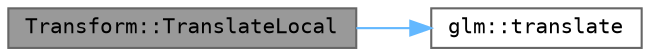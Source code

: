 digraph "Transform::TranslateLocal"
{
 // LATEX_PDF_SIZE
  bgcolor="transparent";
  edge [fontname=Terminal,fontsize=10,labelfontname=Helvetica,labelfontsize=10];
  node [fontname=Terminal,fontsize=10,shape=box,height=0.2,width=0.4];
  rankdir="LR";
  Node1 [label="Transform::TranslateLocal",height=0.2,width=0.4,color="gray40", fillcolor="grey60", style="filled", fontcolor="black",tooltip="Translates our matrix, factoring in our rotation"];
  Node1 -> Node2 [color="steelblue1",style="solid"];
  Node2 [label="glm::translate",height=0.2,width=0.4,color="grey40", fillcolor="white", style="filled",URL="$group__ext__matrix__transform.html#gad5bff66dd884b2e004188dd9a9cd590e",tooltip=" "];
}
